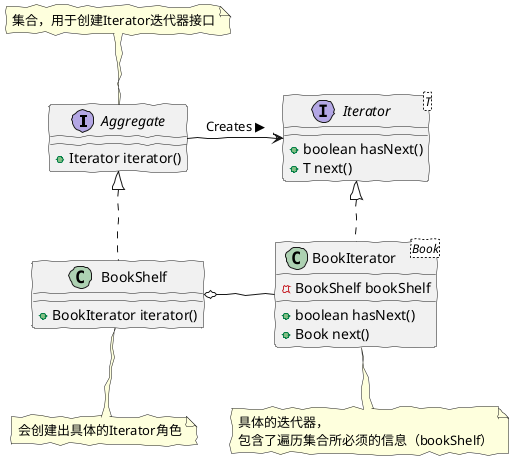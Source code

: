 @startuml

skinparam handwritten true

together {

   interface Aggregate{
        + Iterator iterator()
   }

   interface Iterator<T>{
        + boolean hasNext()
        + T next()
   }

}

note top of Aggregate : 集合，用于创建Iterator迭代器接口

Aggregate -right-> Iterator : Creates ▶

together {

    class BookShelf implements Aggregate{

        + BookIterator iterator()

    }

    class BookIterator<Book> implements Iterator{
        - BookShelf bookShelf
        + boolean hasNext()
        + Book next()
    }

}

note bottom of BookShelf : 会创建出具体的Iterator角色

BookShelf o-left- BookIterator

note bottom of BookIterator
    具体的迭代器，
    包含了遍历集合所必须的信息（bookShelf）
end note

@enduml